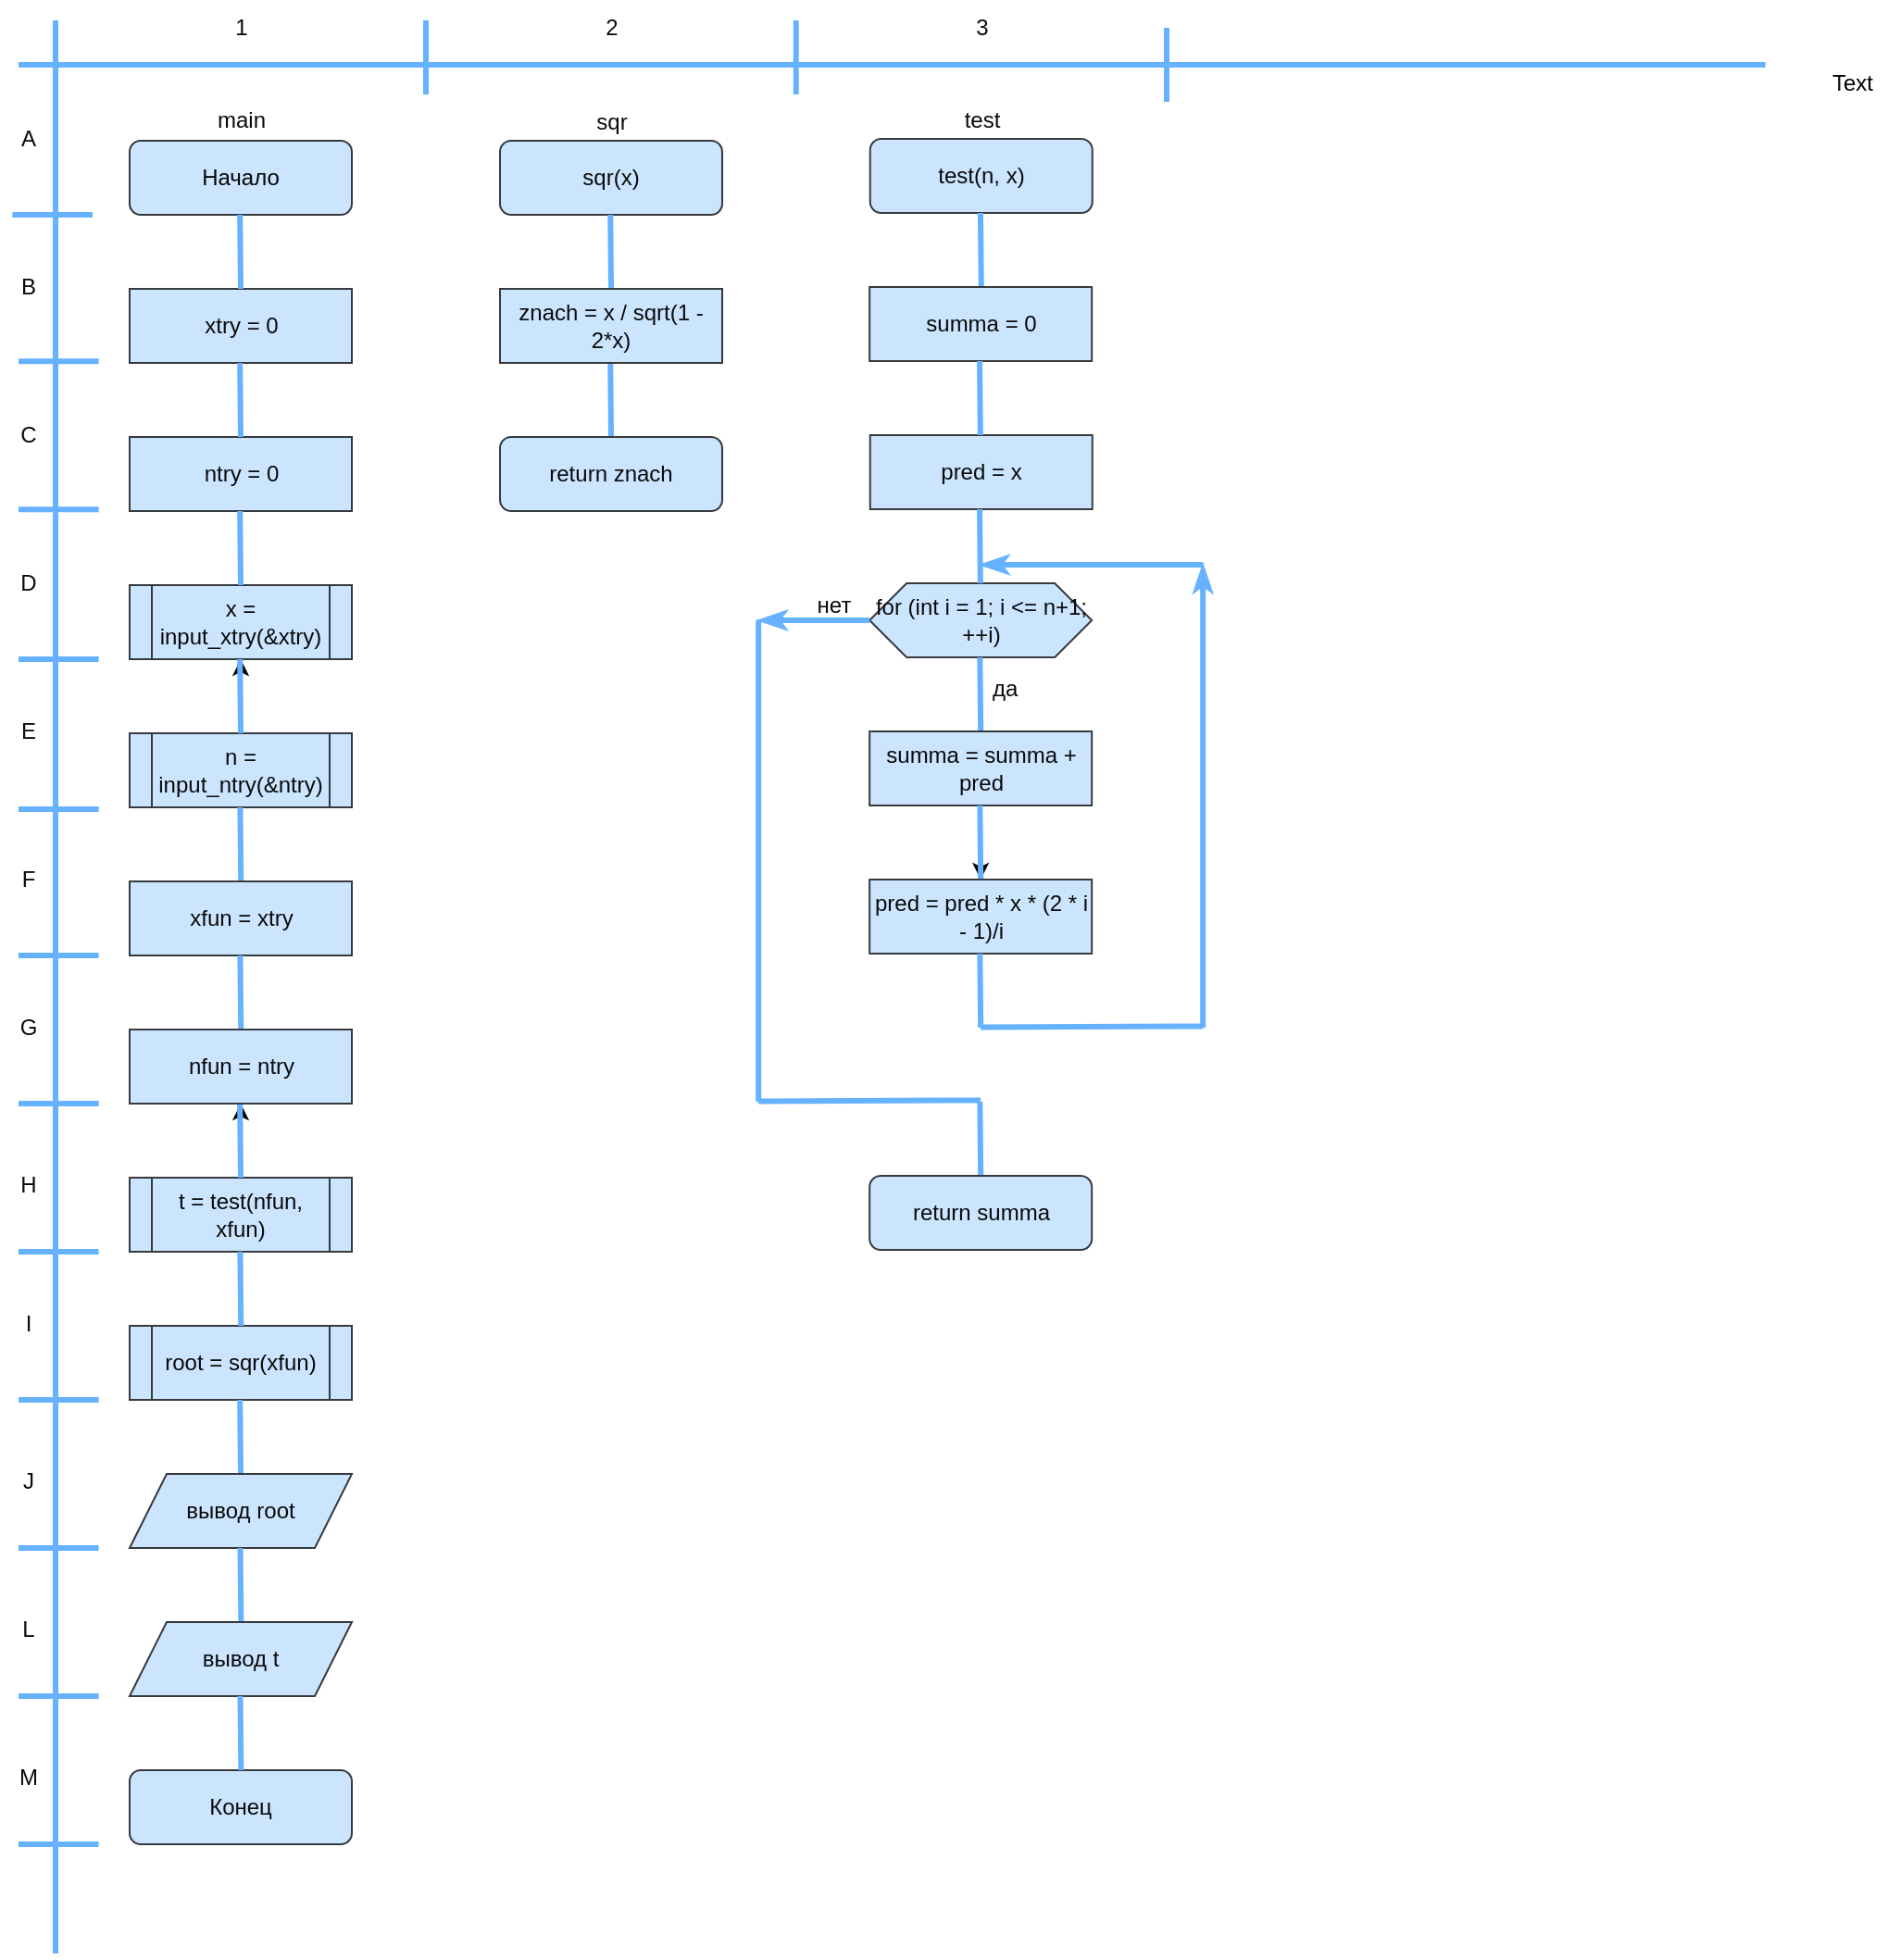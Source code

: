 <mxfile>
    <diagram id="ryQu1h_99_hGB_A9CcAF" name="Страница 1">
        <mxGraphModel dx="1202" dy="707" grid="1" gridSize="10" guides="1" tooltips="1" connect="1" arrows="1" fold="1" page="1" pageScale="1" pageWidth="3300" pageHeight="2339" background="#ffffff" math="0" shadow="0">
            <root>
                <mxCell id="0"/>
                <mxCell id="1" parent="0"/>
                <mxCell id="2" value="&lt;font color=&quot;#050505&quot;&gt;Начало&lt;/font&gt;" style="whiteSpace=wrap;html=1;fillStyle=auto;fillColor=#cce5ff;strokeColor=#36393d;rounded=1;" parent="1" vertex="1">
                    <mxGeometry x="80" y="81" width="120" height="40" as="geometry"/>
                </mxCell>
                <mxCell id="3" value="Text" style="text;html=1;align=center;verticalAlign=middle;resizable=0;points=[];autosize=1;strokeColor=none;fillColor=none;" parent="1" vertex="1">
                    <mxGeometry x="985" y="35" width="50" height="30" as="geometry"/>
                </mxCell>
                <mxCell id="22" value="" style="rounded=0;whiteSpace=wrap;html=1;fillColor=#cce5ff;strokeColor=#36393d;" parent="1" vertex="1">
                    <mxGeometry x="80" y="161" width="120" height="40" as="geometry"/>
                </mxCell>
                <mxCell id="32" value="xtry = 0" style="text;html=1;align=center;verticalAlign=middle;resizable=0;points=[];autosize=1;strokeColor=none;fillColor=none;fontSize=12;fontFamily=Helvetica;fontColor=#0A0A0A;" parent="1" vertex="1">
                    <mxGeometry x="110" y="166" width="60" height="30" as="geometry"/>
                </mxCell>
                <mxCell id="34" value="" style="rounded=0;whiteSpace=wrap;html=1;fillColor=#cce5ff;strokeColor=#36393d;" parent="1" vertex="1">
                    <mxGeometry x="80" y="241" width="120" height="40" as="geometry"/>
                </mxCell>
                <mxCell id="35" value="ntry = 0" style="text;html=1;align=center;verticalAlign=middle;resizable=0;points=[];autosize=1;strokeColor=none;fillColor=none;fontSize=12;fontFamily=Helvetica;fontColor=#0A0A0A;" parent="1" vertex="1">
                    <mxGeometry x="110" y="246" width="60" height="30" as="geometry"/>
                </mxCell>
                <mxCell id="36" value="x = input_xtry(&amp;amp;xtry)" style="shape=process;whiteSpace=wrap;html=1;backgroundOutline=1;rounded=0;strokeColor=#36393d;fontFamily=Helvetica;fontSize=12;fontColor=#0A0A0A;fillColor=#cce5ff;" parent="1" vertex="1">
                    <mxGeometry x="80" y="321" width="120" height="40" as="geometry"/>
                </mxCell>
                <mxCell id="234" value="" style="edgeStyle=none;html=1;" parent="1" source="37" target="36" edge="1">
                    <mxGeometry relative="1" as="geometry"/>
                </mxCell>
                <mxCell id="37" value="n = input_ntry(&amp;amp;ntry)" style="shape=process;whiteSpace=wrap;html=1;backgroundOutline=1;rounded=0;strokeColor=#36393d;fontFamily=Helvetica;fontSize=12;fontColor=#0A0A0A;fillColor=#cce5ff;" parent="1" vertex="1">
                    <mxGeometry x="80" y="401" width="120" height="40" as="geometry"/>
                </mxCell>
                <mxCell id="227" value="" style="edgeStyle=none;html=1;" parent="1" source="41" edge="1">
                    <mxGeometry relative="1" as="geometry">
                        <mxPoint x="140" y="601" as="targetPoint"/>
                    </mxGeometry>
                </mxCell>
                <mxCell id="41" value="t = test(nfun, xfun)" style="shape=process;whiteSpace=wrap;html=1;backgroundOutline=1;rounded=0;strokeColor=#36393d;fontFamily=Helvetica;fontSize=12;fontColor=#0A0A0A;fillColor=#cce5ff;" parent="1" vertex="1">
                    <mxGeometry x="80" y="641" width="120" height="40" as="geometry"/>
                </mxCell>
                <mxCell id="42" value="root = sqr(xfun)" style="shape=process;whiteSpace=wrap;html=1;backgroundOutline=1;rounded=0;strokeColor=#36393d;fontFamily=Helvetica;fontSize=12;fontColor=#0A0A0A;fillColor=#cce5ff;" parent="1" vertex="1">
                    <mxGeometry x="80" y="721" width="120" height="40" as="geometry"/>
                </mxCell>
                <mxCell id="45" value="Конец" style="rounded=1;whiteSpace=wrap;html=1;strokeColor=#36393d;fontFamily=Helvetica;fontSize=12;fontColor=#0A0A0A;fillColor=#cce5ff;" parent="1" vertex="1">
                    <mxGeometry x="80" y="961" width="120" height="40" as="geometry"/>
                </mxCell>
                <mxCell id="48" value="" style="endArrow=none;html=1;rounded=0;strokeColor=#66B2FF;strokeWidth=3;fontFamily=Helvetica;fontSize=12;fontColor=default;" parent="1" edge="1">
                    <mxGeometry width="50" height="50" relative="1" as="geometry">
                        <mxPoint x="140" y="161" as="sourcePoint"/>
                        <mxPoint x="139.58" y="121" as="targetPoint"/>
                    </mxGeometry>
                </mxCell>
                <mxCell id="49" value="" style="endArrow=none;html=1;rounded=0;strokeColor=#66B2FF;strokeWidth=3;fontFamily=Helvetica;fontSize=12;fontColor=default;" parent="1" edge="1">
                    <mxGeometry width="50" height="50" relative="1" as="geometry">
                        <mxPoint x="140.0" y="241" as="sourcePoint"/>
                        <mxPoint x="139.58" y="201" as="targetPoint"/>
                    </mxGeometry>
                </mxCell>
                <mxCell id="50" value="" style="endArrow=none;html=1;rounded=0;strokeColor=#66B2FF;strokeWidth=3;fontFamily=Helvetica;fontSize=12;fontColor=default;" parent="1" edge="1">
                    <mxGeometry width="50" height="50" relative="1" as="geometry">
                        <mxPoint x="140" y="321" as="sourcePoint"/>
                        <mxPoint x="139.58" y="281" as="targetPoint"/>
                    </mxGeometry>
                </mxCell>
                <mxCell id="51" value="" style="endArrow=none;html=1;rounded=0;strokeColor=#66B2FF;strokeWidth=3;fontFamily=Helvetica;fontSize=12;fontColor=default;" parent="1" edge="1">
                    <mxGeometry width="50" height="50" relative="1" as="geometry">
                        <mxPoint x="140" y="401" as="sourcePoint"/>
                        <mxPoint x="139.58" y="361" as="targetPoint"/>
                    </mxGeometry>
                </mxCell>
                <mxCell id="52" value="" style="endArrow=none;html=1;rounded=0;strokeColor=#66B2FF;strokeWidth=3;fontFamily=Helvetica;fontSize=12;fontColor=default;" parent="1" edge="1">
                    <mxGeometry width="50" height="50" relative="1" as="geometry">
                        <mxPoint x="140" y="641" as="sourcePoint"/>
                        <mxPoint x="139.58" y="601" as="targetPoint"/>
                    </mxGeometry>
                </mxCell>
                <mxCell id="59" value="" style="endArrow=none;html=1;rounded=0;strokeColor=#66B2FF;strokeWidth=3;fontFamily=Helvetica;fontSize=12;fontColor=default;" parent="1" edge="1">
                    <mxGeometry width="50" height="50" relative="1" as="geometry">
                        <mxPoint x="140" y="801" as="sourcePoint"/>
                        <mxPoint x="139.58" y="761" as="targetPoint"/>
                    </mxGeometry>
                </mxCell>
                <mxCell id="60" value="main" style="text;html=1;align=center;verticalAlign=middle;resizable=0;points=[];autosize=1;strokeColor=none;fillColor=none;fontSize=12;fontFamily=Helvetica;fontColor=#0A0A0A;" parent="1" vertex="1">
                    <mxGeometry x="115" y="55" width="50" height="30" as="geometry"/>
                </mxCell>
                <mxCell id="101" value="test(n, x)" style="rounded=1;whiteSpace=wrap;html=1;strokeColor=#36393d;fontFamily=Helvetica;fontSize=12;fontColor=#0A0A0A;fillColor=#cce5ff;" parent="1" vertex="1">
                    <mxGeometry x="479.87" y="80" width="120" height="40" as="geometry"/>
                </mxCell>
                <mxCell id="102" value="" style="endArrow=none;html=1;rounded=0;strokeColor=#66B2FF;strokeWidth=3;fontFamily=Helvetica;fontSize=12;fontColor=default;" parent="1" edge="1">
                    <mxGeometry width="50" height="50" relative="1" as="geometry">
                        <mxPoint x="539.89" y="160" as="sourcePoint"/>
                        <mxPoint x="539.47" y="120" as="targetPoint"/>
                    </mxGeometry>
                </mxCell>
                <mxCell id="103" value="for (int i = 1; i &amp;lt;= n+1; ++i)" style="shape=hexagon;perimeter=hexagonPerimeter2;whiteSpace=wrap;html=1;fixedSize=1;rounded=0;strokeColor=#36393d;fontFamily=Helvetica;fontSize=12;fontColor=#0A0A0A;fillColor=#cce5ff;" parent="1" vertex="1">
                    <mxGeometry x="479.58" y="320" width="120" height="40" as="geometry"/>
                </mxCell>
                <mxCell id="104" value="" style="endArrow=none;html=1;rounded=0;strokeColor=#66B2FF;strokeWidth=3;fontFamily=Helvetica;fontSize=12;fontColor=default;" parent="1" edge="1">
                    <mxGeometry width="50" height="50" relative="1" as="geometry">
                        <mxPoint x="539.6" y="400" as="sourcePoint"/>
                        <mxPoint x="539.18" y="360" as="targetPoint"/>
                    </mxGeometry>
                </mxCell>
                <mxCell id="232" value="" style="edgeStyle=none;html=1;" parent="1" source="105" target="107" edge="1">
                    <mxGeometry relative="1" as="geometry"/>
                </mxCell>
                <mxCell id="105" value="summa = summa + pred" style="whiteSpace=wrap;html=1;rounded=0;strokeColor=#36393d;fontFamily=Helvetica;fontSize=12;fontColor=#0A0A0A;fillColor=#cce5ff;" parent="1" vertex="1">
                    <mxGeometry x="479.58" y="400" width="120" height="40" as="geometry"/>
                </mxCell>
                <mxCell id="106" value="" style="endArrow=none;html=1;rounded=0;strokeColor=#66B2FF;strokeWidth=3;fontFamily=Helvetica;fontSize=12;fontColor=default;" parent="1" edge="1">
                    <mxGeometry width="50" height="50" relative="1" as="geometry">
                        <mxPoint x="539.6" y="480" as="sourcePoint"/>
                        <mxPoint x="539.18" y="440" as="targetPoint"/>
                    </mxGeometry>
                </mxCell>
                <mxCell id="107" value="pred = pred * x * (2 * i - 1)/i" style="whiteSpace=wrap;html=1;rounded=0;strokeColor=#36393d;fontFamily=Helvetica;fontSize=12;fontColor=#0A0A0A;fillColor=#cce5ff;" parent="1" vertex="1">
                    <mxGeometry x="479.58" y="480" width="120" height="40" as="geometry"/>
                </mxCell>
                <mxCell id="109" value="" style="endArrow=none;html=1;rounded=0;strokeColor=#66B2FF;strokeWidth=3;fontFamily=Helvetica;fontSize=12;fontColor=#0A0A0A;" parent="1" edge="1">
                    <mxGeometry width="50" height="50" relative="1" as="geometry">
                        <mxPoint x="419.58" y="600" as="sourcePoint"/>
                        <mxPoint x="419.58" y="340" as="targetPoint"/>
                    </mxGeometry>
                </mxCell>
                <mxCell id="110" value="" style="endArrow=none;html=1;rounded=0;strokeColor=#66B2FF;strokeWidth=3;fontFamily=Helvetica;fontSize=12;fontColor=#0A0A0A;" parent="1" edge="1">
                    <mxGeometry width="50" height="50" relative="1" as="geometry">
                        <mxPoint x="419.58" y="599.8" as="sourcePoint"/>
                        <mxPoint x="539.58" y="599.2" as="targetPoint"/>
                    </mxGeometry>
                </mxCell>
                <mxCell id="111" value="" style="endArrow=none;html=1;rounded=0;strokeColor=#66B2FF;strokeWidth=3;fontFamily=Helvetica;fontSize=12;fontColor=default;" parent="1" edge="1">
                    <mxGeometry width="50" height="50" relative="1" as="geometry">
                        <mxPoint x="539.6" y="640" as="sourcePoint"/>
                        <mxPoint x="539.18" y="600" as="targetPoint"/>
                    </mxGeometry>
                </mxCell>
                <mxCell id="112" value="return summa" style="rounded=1;whiteSpace=wrap;html=1;strokeColor=#36393d;fontFamily=Helvetica;fontSize=12;fontColor=#0A0A0A;fillColor=#cce5ff;" parent="1" vertex="1">
                    <mxGeometry x="479.58" y="640" width="120" height="40" as="geometry"/>
                </mxCell>
                <mxCell id="113" value="" style="edgeStyle=none;orthogonalLoop=1;jettySize=auto;html=1;rounded=0;strokeColor=#66B2FF;strokeWidth=3;fontFamily=Helvetica;fontSize=12;fontColor=#0A0A0A;endArrow=classicThin;endFill=1;" parent="1" edge="1">
                    <mxGeometry width="100" relative="1" as="geometry">
                        <mxPoint x="479.58" y="340" as="sourcePoint"/>
                        <mxPoint x="419.58" y="340" as="targetPoint"/>
                        <Array as="points"/>
                    </mxGeometry>
                </mxCell>
                <mxCell id="114" value="" style="endArrow=none;html=1;rounded=0;strokeColor=#66B2FF;strokeWidth=3;fontFamily=Helvetica;fontSize=12;fontColor=default;" parent="1" edge="1">
                    <mxGeometry width="50" height="50" relative="1" as="geometry">
                        <mxPoint x="539.6" y="560" as="sourcePoint"/>
                        <mxPoint x="539.18" y="520" as="targetPoint"/>
                    </mxGeometry>
                </mxCell>
                <mxCell id="115" value="" style="endArrow=none;html=1;rounded=0;strokeColor=#66B2FF;strokeWidth=3;fontFamily=Helvetica;fontSize=12;fontColor=#0A0A0A;" parent="1" edge="1">
                    <mxGeometry width="50" height="50" relative="1" as="geometry">
                        <mxPoint x="539.58" y="559.8" as="sourcePoint"/>
                        <mxPoint x="659.58" y="559.2" as="targetPoint"/>
                    </mxGeometry>
                </mxCell>
                <mxCell id="118" value="нет" style="text;html=1;align=center;verticalAlign=middle;resizable=0;points=[];autosize=1;strokeColor=none;fillColor=none;fontSize=12;fontFamily=Helvetica;fontColor=#0A0A0A;" parent="1" vertex="1">
                    <mxGeometry x="439.87" y="317" width="40" height="30" as="geometry"/>
                </mxCell>
                <mxCell id="119" value="да&amp;nbsp;" style="text;html=1;align=center;verticalAlign=middle;resizable=0;points=[];autosize=1;strokeColor=none;fillColor=none;fontSize=12;fontFamily=Helvetica;fontColor=#0A0A0A;" parent="1" vertex="1">
                    <mxGeometry x="533.58" y="362" width="40" height="30" as="geometry"/>
                </mxCell>
                <mxCell id="120" value="test" style="text;html=1;align=center;verticalAlign=middle;resizable=0;points=[];autosize=1;strokeColor=none;fillColor=none;fontSize=12;fontFamily=Helvetica;fontColor=#0A0A0A;" parent="1" vertex="1">
                    <mxGeometry x="519.87" y="55" width="40" height="30" as="geometry"/>
                </mxCell>
                <mxCell id="121" value="" style="edgeStyle=none;orthogonalLoop=1;jettySize=auto;html=1;rounded=0;strokeColor=#66B2FF;strokeWidth=3;fontFamily=Helvetica;fontSize=12;fontColor=#0A0A0A;endArrow=classicThin;endFill=1;" parent="1" edge="1">
                    <mxGeometry width="100" relative="1" as="geometry">
                        <mxPoint x="659.58" y="560" as="sourcePoint"/>
                        <mxPoint x="659.58" y="310" as="targetPoint"/>
                        <Array as="points"/>
                    </mxGeometry>
                </mxCell>
                <mxCell id="122" value="sqr(x)" style="rounded=1;whiteSpace=wrap;html=1;strokeColor=#36393d;fontFamily=Helvetica;fontSize=12;fontColor=#0A0A0A;fillColor=#cce5ff;" parent="1" vertex="1">
                    <mxGeometry x="280" y="81" width="120" height="40" as="geometry"/>
                </mxCell>
                <mxCell id="123" value="sqr" style="text;html=1;align=center;verticalAlign=middle;resizable=0;points=[];autosize=1;strokeColor=none;fillColor=none;fontSize=12;fontFamily=Helvetica;fontColor=#0A0A0A;" parent="1" vertex="1">
                    <mxGeometry x="320" y="56" width="40" height="30" as="geometry"/>
                </mxCell>
                <mxCell id="125" value="" style="endArrow=none;html=1;rounded=0;strokeColor=#66B2FF;strokeWidth=3;fontFamily=Helvetica;fontSize=12;fontColor=default;" parent="1" edge="1">
                    <mxGeometry width="50" height="50" relative="1" as="geometry">
                        <mxPoint x="340.02" y="161" as="sourcePoint"/>
                        <mxPoint x="339.6" y="121" as="targetPoint"/>
                    </mxGeometry>
                </mxCell>
                <mxCell id="126" value="" style="endArrow=none;html=1;rounded=0;strokeColor=#66B2FF;strokeWidth=3;fontFamily=Helvetica;fontSize=12;fontColor=default;" parent="1" edge="1">
                    <mxGeometry width="50" height="50" relative="1" as="geometry">
                        <mxPoint x="340.02" y="241" as="sourcePoint"/>
                        <mxPoint x="339.6" y="201" as="targetPoint"/>
                    </mxGeometry>
                </mxCell>
                <mxCell id="128" value="return znach" style="rounded=1;whiteSpace=wrap;html=1;strokeColor=#36393d;fontFamily=Helvetica;fontSize=12;fontColor=#0A0A0A;fillColor=#cce5ff;" parent="1" vertex="1">
                    <mxGeometry x="280" y="241" width="120" height="40" as="geometry"/>
                </mxCell>
                <mxCell id="137" value="znach = x / sqrt(1 - 2*x)" style="whiteSpace=wrap;html=1;rounded=0;strokeColor=#36393d;fontFamily=Helvetica;fontSize=12;fontColor=#0A0A0A;fillColor=#cce5ff;" parent="1" vertex="1">
                    <mxGeometry x="280" y="161" width="120" height="40" as="geometry"/>
                </mxCell>
                <mxCell id="162" value="" style="edgeStyle=none;orthogonalLoop=1;jettySize=auto;html=1;rounded=0;strokeColor=#66B2FF;strokeWidth=3;fontFamily=Helvetica;fontSize=12;fontColor=#0A0A0A;endArrow=classicThin;endFill=1;" parent="1" edge="1">
                    <mxGeometry width="100" relative="1" as="geometry">
                        <mxPoint x="659.58" y="310" as="sourcePoint"/>
                        <mxPoint x="539.58" y="310" as="targetPoint"/>
                        <Array as="points"/>
                    </mxGeometry>
                </mxCell>
                <mxCell id="222" value="вывод root" style="shape=parallelogram;perimeter=parallelogramPerimeter;whiteSpace=wrap;html=1;fixedSize=1;rounded=0;strokeColor=#36393d;fontFamily=Helvetica;fontSize=12;fontColor=#0A0A0A;fillColor=#cce5ff;" parent="1" vertex="1">
                    <mxGeometry x="80" y="801" width="120" height="40" as="geometry"/>
                </mxCell>
                <mxCell id="223" value="" style="endArrow=none;html=1;rounded=0;strokeColor=#66B2FF;strokeWidth=3;fontFamily=Helvetica;fontSize=12;fontColor=default;" parent="1" edge="1">
                    <mxGeometry width="50" height="50" relative="1" as="geometry">
                        <mxPoint x="140.18" y="881" as="sourcePoint"/>
                        <mxPoint x="139.76" y="841" as="targetPoint"/>
                    </mxGeometry>
                </mxCell>
                <mxCell id="224" value="вывод t" style="shape=parallelogram;perimeter=parallelogramPerimeter;whiteSpace=wrap;html=1;fixedSize=1;rounded=0;strokeColor=#36393d;fontFamily=Helvetica;fontSize=12;fontColor=#0A0A0A;fillColor=#cce5ff;" parent="1" vertex="1">
                    <mxGeometry x="80" y="881" width="120" height="40" as="geometry"/>
                </mxCell>
                <mxCell id="225" value="" style="endArrow=none;html=1;rounded=0;strokeColor=#66B2FF;strokeWidth=3;fontFamily=Helvetica;fontSize=12;fontColor=default;" parent="1" edge="1">
                    <mxGeometry width="50" height="50" relative="1" as="geometry">
                        <mxPoint x="140.18" y="961" as="sourcePoint"/>
                        <mxPoint x="139.76" y="921" as="targetPoint"/>
                    </mxGeometry>
                </mxCell>
                <mxCell id="228" value="" style="endArrow=none;html=1;rounded=0;strokeColor=#66B2FF;strokeWidth=3;fontFamily=Helvetica;fontSize=12;fontColor=default;" parent="1" edge="1">
                    <mxGeometry width="50" height="50" relative="1" as="geometry">
                        <mxPoint x="140.13" y="721" as="sourcePoint"/>
                        <mxPoint x="139.71" y="681" as="targetPoint"/>
                    </mxGeometry>
                </mxCell>
                <mxCell id="229" value="summa = 0" style="whiteSpace=wrap;html=1;rounded=0;strokeColor=#36393d;fontFamily=Helvetica;fontSize=12;fontColor=#0A0A0A;fillColor=#cce5ff;" parent="1" vertex="1">
                    <mxGeometry x="479.58" y="160" width="120" height="40" as="geometry"/>
                </mxCell>
                <mxCell id="230" value="pred = x" style="whiteSpace=wrap;html=1;rounded=0;strokeColor=#36393d;fontFamily=Helvetica;fontSize=12;fontColor=#0A0A0A;fillColor=#cce5ff;" parent="1" vertex="1">
                    <mxGeometry x="479.87" y="240" width="120" height="40" as="geometry"/>
                </mxCell>
                <mxCell id="231" value="" style="endArrow=none;html=1;rounded=0;strokeColor=#66B2FF;strokeWidth=3;fontFamily=Helvetica;fontSize=12;fontColor=default;" parent="1" edge="1">
                    <mxGeometry width="50" height="50" relative="1" as="geometry">
                        <mxPoint x="539.43" y="240" as="sourcePoint"/>
                        <mxPoint x="539.01" y="200" as="targetPoint"/>
                    </mxGeometry>
                </mxCell>
                <mxCell id="233" value="" style="endArrow=none;html=1;rounded=0;strokeColor=#66B2FF;strokeWidth=3;fontFamily=Helvetica;fontSize=12;fontColor=default;" parent="1" edge="1">
                    <mxGeometry width="50" height="50" relative="1" as="geometry">
                        <mxPoint x="539.43" y="320" as="sourcePoint"/>
                        <mxPoint x="539.01" y="280" as="targetPoint"/>
                    </mxGeometry>
                </mxCell>
                <mxCell id="235" value="" style="endArrow=none;html=1;rounded=0;strokeColor=#66B2FF;strokeWidth=3;fontFamily=Helvetica;fontSize=12;fontColor=default;" parent="1" edge="1">
                    <mxGeometry width="50" height="50" relative="1" as="geometry">
                        <mxPoint x="140.13" y="481" as="sourcePoint"/>
                        <mxPoint x="139.71" y="441" as="targetPoint"/>
                    </mxGeometry>
                </mxCell>
                <mxCell id="236" value="" style="rounded=0;whiteSpace=wrap;html=1;fillColor=#cce5ff;strokeColor=#36393d;" parent="1" vertex="1">
                    <mxGeometry x="80" y="481" width="120" height="40" as="geometry"/>
                </mxCell>
                <mxCell id="237" value="xfun = xtry" style="text;html=1;align=center;verticalAlign=middle;resizable=0;points=[];autosize=1;strokeColor=none;fillColor=none;fontSize=12;fontFamily=Helvetica;fontColor=#0A0A0A;" parent="1" vertex="1">
                    <mxGeometry x="100" y="486" width="80" height="30" as="geometry"/>
                </mxCell>
                <mxCell id="238" value="" style="endArrow=none;html=1;rounded=0;strokeColor=#66B2FF;strokeWidth=3;fontFamily=Helvetica;fontSize=12;fontColor=default;" parent="1" edge="1">
                    <mxGeometry width="50" height="50" relative="1" as="geometry">
                        <mxPoint x="140.13" y="561" as="sourcePoint"/>
                        <mxPoint x="139.71" y="521" as="targetPoint"/>
                    </mxGeometry>
                </mxCell>
                <mxCell id="239" value="" style="rounded=0;whiteSpace=wrap;html=1;fillColor=#cce5ff;strokeColor=#36393d;" parent="1" vertex="1">
                    <mxGeometry x="80" y="561" width="120" height="40" as="geometry"/>
                </mxCell>
                <mxCell id="240" value="nfun = ntry" style="text;html=1;align=center;verticalAlign=middle;resizable=0;points=[];autosize=1;strokeColor=none;fillColor=none;fontSize=12;fontFamily=Helvetica;fontColor=#0A0A0A;" parent="1" vertex="1">
                    <mxGeometry x="100" y="566" width="80" height="30" as="geometry"/>
                </mxCell>
                <mxCell id="242" value="" style="endArrow=none;html=1;rounded=0;strokeColor=#66B2FF;strokeWidth=3;fontFamily=Helvetica;fontSize=12;fontColor=default;" edge="1" parent="1">
                    <mxGeometry width="50" height="50" relative="1" as="geometry">
                        <mxPoint x="20" y="40" as="sourcePoint"/>
                        <mxPoint x="963.333" y="40" as="targetPoint"/>
                    </mxGeometry>
                </mxCell>
                <mxCell id="243" value="" style="endArrow=none;html=1;rounded=0;strokeColor=#66B2FF;strokeWidth=3;fontFamily=Helvetica;fontSize=12;fontColor=default;" edge="1" parent="1">
                    <mxGeometry width="50" height="50" relative="1" as="geometry">
                        <mxPoint x="40" y="1060" as="sourcePoint"/>
                        <mxPoint x="40.0" y="16" as="targetPoint"/>
                    </mxGeometry>
                </mxCell>
                <mxCell id="247" value="" style="endArrow=none;html=1;rounded=0;strokeColor=#66B2FF;strokeWidth=3;fontFamily=Helvetica;fontSize=12;fontColor=default;" edge="1" parent="1">
                    <mxGeometry width="50" height="50" relative="1" as="geometry">
                        <mxPoint x="16.67" y="121" as="sourcePoint"/>
                        <mxPoint x="60" y="121" as="targetPoint"/>
                    </mxGeometry>
                </mxCell>
                <mxCell id="248" value="" style="endArrow=none;html=1;rounded=0;strokeColor=#66B2FF;strokeWidth=3;fontFamily=Helvetica;fontSize=12;fontColor=default;" edge="1" parent="1">
                    <mxGeometry width="50" height="50" relative="1" as="geometry">
                        <mxPoint x="20.0" y="200.17" as="sourcePoint"/>
                        <mxPoint x="63.33" y="200.17" as="targetPoint"/>
                    </mxGeometry>
                </mxCell>
                <mxCell id="249" value="" style="endArrow=none;html=1;rounded=0;strokeColor=#66B2FF;strokeWidth=3;fontFamily=Helvetica;fontSize=12;fontColor=default;" edge="1" parent="1">
                    <mxGeometry width="50" height="50" relative="1" as="geometry">
                        <mxPoint x="20.0" y="280.17" as="sourcePoint"/>
                        <mxPoint x="63.33" y="280.17" as="targetPoint"/>
                    </mxGeometry>
                </mxCell>
                <mxCell id="250" value="" style="endArrow=none;html=1;rounded=0;strokeColor=#66B2FF;strokeWidth=3;fontFamily=Helvetica;fontSize=12;fontColor=default;" edge="1" parent="1">
                    <mxGeometry width="50" height="50" relative="1" as="geometry">
                        <mxPoint x="20" y="361.0" as="sourcePoint"/>
                        <mxPoint x="63.33" y="361.0" as="targetPoint"/>
                    </mxGeometry>
                </mxCell>
                <mxCell id="251" value="" style="endArrow=none;html=1;rounded=0;strokeColor=#66B2FF;strokeWidth=3;fontFamily=Helvetica;fontSize=12;fontColor=default;" edge="1" parent="1">
                    <mxGeometry width="50" height="50" relative="1" as="geometry">
                        <mxPoint x="20" y="442.0" as="sourcePoint"/>
                        <mxPoint x="63.33" y="442.0" as="targetPoint"/>
                    </mxGeometry>
                </mxCell>
                <mxCell id="252" value="" style="endArrow=none;html=1;rounded=0;strokeColor=#66B2FF;strokeWidth=3;fontFamily=Helvetica;fontSize=12;fontColor=default;" edge="1" parent="1">
                    <mxGeometry width="50" height="50" relative="1" as="geometry">
                        <mxPoint x="20" y="521.0" as="sourcePoint"/>
                        <mxPoint x="63.33" y="521.0" as="targetPoint"/>
                    </mxGeometry>
                </mxCell>
                <mxCell id="253" value="" style="endArrow=none;html=1;rounded=0;strokeColor=#66B2FF;strokeWidth=3;fontFamily=Helvetica;fontSize=12;fontColor=default;" edge="1" parent="1">
                    <mxGeometry width="50" height="50" relative="1" as="geometry">
                        <mxPoint x="20" y="601.0" as="sourcePoint"/>
                        <mxPoint x="63.33" y="601.0" as="targetPoint"/>
                    </mxGeometry>
                </mxCell>
                <mxCell id="254" value="" style="endArrow=none;html=1;rounded=0;strokeColor=#66B2FF;strokeWidth=3;fontFamily=Helvetica;fontSize=12;fontColor=default;" edge="1" parent="1">
                    <mxGeometry width="50" height="50" relative="1" as="geometry">
                        <mxPoint x="20" y="681.0" as="sourcePoint"/>
                        <mxPoint x="63.33" y="681.0" as="targetPoint"/>
                    </mxGeometry>
                </mxCell>
                <mxCell id="255" value="" style="endArrow=none;html=1;rounded=0;strokeColor=#66B2FF;strokeWidth=3;fontFamily=Helvetica;fontSize=12;fontColor=default;" edge="1" parent="1">
                    <mxGeometry width="50" height="50" relative="1" as="geometry">
                        <mxPoint x="20" y="761.0" as="sourcePoint"/>
                        <mxPoint x="63.33" y="761.0" as="targetPoint"/>
                    </mxGeometry>
                </mxCell>
                <mxCell id="256" value="" style="endArrow=none;html=1;rounded=0;strokeColor=#66B2FF;strokeWidth=3;fontFamily=Helvetica;fontSize=12;fontColor=default;" edge="1" parent="1">
                    <mxGeometry width="50" height="50" relative="1" as="geometry">
                        <mxPoint x="20" y="841.0" as="sourcePoint"/>
                        <mxPoint x="63.33" y="841.0" as="targetPoint"/>
                    </mxGeometry>
                </mxCell>
                <mxCell id="257" value="" style="endArrow=none;html=1;rounded=0;strokeColor=#66B2FF;strokeWidth=3;fontFamily=Helvetica;fontSize=12;fontColor=default;" edge="1" parent="1">
                    <mxGeometry width="50" height="50" relative="1" as="geometry">
                        <mxPoint x="20" y="921.0" as="sourcePoint"/>
                        <mxPoint x="63.33" y="921.0" as="targetPoint"/>
                    </mxGeometry>
                </mxCell>
                <mxCell id="258" value="" style="endArrow=none;html=1;rounded=0;strokeColor=#66B2FF;strokeWidth=3;fontFamily=Helvetica;fontSize=12;fontColor=default;" edge="1" parent="1">
                    <mxGeometry width="50" height="50" relative="1" as="geometry">
                        <mxPoint x="20" y="1001.0" as="sourcePoint"/>
                        <mxPoint x="63.33" y="1001.0" as="targetPoint"/>
                    </mxGeometry>
                </mxCell>
                <mxCell id="259" value="1" style="text;html=1;align=center;verticalAlign=middle;resizable=0;points=[];autosize=1;strokeColor=none;fillColor=none;fontSize=12;fontFamily=Helvetica;fontColor=#0A0A0A;" vertex="1" parent="1">
                    <mxGeometry x="125" y="5" width="30" height="30" as="geometry"/>
                </mxCell>
                <mxCell id="260" value="2" style="text;html=1;align=center;verticalAlign=middle;resizable=0;points=[];autosize=1;strokeColor=none;fillColor=none;fontSize=12;fontFamily=Helvetica;fontColor=#0A0A0A;" vertex="1" parent="1">
                    <mxGeometry x="325" y="5" width="30" height="30" as="geometry"/>
                </mxCell>
                <mxCell id="261" value="3" style="text;html=1;align=center;verticalAlign=middle;resizable=0;points=[];autosize=1;strokeColor=none;fillColor=none;fontSize=12;fontFamily=Helvetica;fontColor=#0A0A0A;" vertex="1" parent="1">
                    <mxGeometry x="525" y="5" width="30" height="30" as="geometry"/>
                </mxCell>
                <mxCell id="262" value="" style="endArrow=none;html=1;rounded=0;strokeColor=#66B2FF;strokeWidth=3;fontFamily=Helvetica;fontSize=12;fontColor=default;" edge="1" parent="1">
                    <mxGeometry width="50" height="50" relative="1" as="geometry">
                        <mxPoint x="640" y="60" as="sourcePoint"/>
                        <mxPoint x="640" y="20" as="targetPoint"/>
                    </mxGeometry>
                </mxCell>
                <mxCell id="263" value="A" style="text;html=1;align=center;verticalAlign=middle;resizable=0;points=[];autosize=1;strokeColor=none;fillColor=none;fontSize=12;fontFamily=Helvetica;fontColor=#0A0A0A;" vertex="1" parent="1">
                    <mxGeometry x="10" y="65" width="30" height="30" as="geometry"/>
                </mxCell>
                <mxCell id="264" value="B" style="text;html=1;align=center;verticalAlign=middle;resizable=0;points=[];autosize=1;strokeColor=none;fillColor=none;fontSize=12;fontFamily=Helvetica;fontColor=#0A0A0A;" vertex="1" parent="1">
                    <mxGeometry x="10" y="145" width="30" height="30" as="geometry"/>
                </mxCell>
                <mxCell id="265" value="C" style="text;html=1;align=center;verticalAlign=middle;resizable=0;points=[];autosize=1;strokeColor=none;fillColor=none;fontSize=12;fontFamily=Helvetica;fontColor=#0A0A0A;" vertex="1" parent="1">
                    <mxGeometry x="10" y="225" width="30" height="30" as="geometry"/>
                </mxCell>
                <mxCell id="266" value="D" style="text;html=1;align=center;verticalAlign=middle;resizable=0;points=[];autosize=1;strokeColor=none;fillColor=none;fontSize=12;fontFamily=Helvetica;fontColor=#0A0A0A;" vertex="1" parent="1">
                    <mxGeometry x="10" y="305" width="30" height="30" as="geometry"/>
                </mxCell>
                <mxCell id="267" value="E" style="text;html=1;align=center;verticalAlign=middle;resizable=0;points=[];autosize=1;strokeColor=none;fillColor=none;fontSize=12;fontFamily=Helvetica;fontColor=#0A0A0A;" vertex="1" parent="1">
                    <mxGeometry x="10" y="385" width="30" height="30" as="geometry"/>
                </mxCell>
                <mxCell id="268" value="F" style="text;html=1;align=center;verticalAlign=middle;resizable=0;points=[];autosize=1;strokeColor=none;fillColor=none;fontSize=12;fontFamily=Helvetica;fontColor=#0A0A0A;" vertex="1" parent="1">
                    <mxGeometry x="10" y="465" width="30" height="30" as="geometry"/>
                </mxCell>
                <mxCell id="269" value="G" style="text;html=1;align=center;verticalAlign=middle;resizable=0;points=[];autosize=1;strokeColor=none;fillColor=none;fontSize=12;fontFamily=Helvetica;fontColor=#0A0A0A;" vertex="1" parent="1">
                    <mxGeometry x="10" y="545" width="30" height="30" as="geometry"/>
                </mxCell>
                <mxCell id="270" value="H" style="text;html=1;align=center;verticalAlign=middle;resizable=0;points=[];autosize=1;strokeColor=none;fillColor=none;fontSize=12;fontFamily=Helvetica;fontColor=#0A0A0A;" vertex="1" parent="1">
                    <mxGeometry x="10" y="630" width="30" height="30" as="geometry"/>
                </mxCell>
                <mxCell id="271" value="I" style="text;html=1;align=center;verticalAlign=middle;resizable=0;points=[];autosize=1;strokeColor=none;fillColor=none;fontSize=12;fontFamily=Helvetica;fontColor=#0A0A0A;" vertex="1" parent="1">
                    <mxGeometry x="10" y="705" width="30" height="30" as="geometry"/>
                </mxCell>
                <mxCell id="272" value="J" style="text;html=1;align=center;verticalAlign=middle;resizable=0;points=[];autosize=1;strokeColor=none;fillColor=none;fontSize=12;fontFamily=Helvetica;fontColor=#0A0A0A;" vertex="1" parent="1">
                    <mxGeometry x="10" y="790" width="30" height="30" as="geometry"/>
                </mxCell>
                <mxCell id="273" value="L" style="text;html=1;align=center;verticalAlign=middle;resizable=0;points=[];autosize=1;strokeColor=none;fillColor=none;fontSize=12;fontFamily=Helvetica;fontColor=#0A0A0A;" vertex="1" parent="1">
                    <mxGeometry x="10" y="870" width="30" height="30" as="geometry"/>
                </mxCell>
                <mxCell id="274" value="M" style="text;html=1;align=center;verticalAlign=middle;resizable=0;points=[];autosize=1;strokeColor=none;fillColor=none;fontSize=12;fontFamily=Helvetica;fontColor=#0A0A0A;" vertex="1" parent="1">
                    <mxGeometry x="10" y="950" width="30" height="30" as="geometry"/>
                </mxCell>
                <mxCell id="275" value="" style="endArrow=none;html=1;rounded=0;strokeColor=#66B2FF;strokeWidth=3;fontFamily=Helvetica;fontSize=12;fontColor=default;" edge="1" parent="1">
                    <mxGeometry width="50" height="50" relative="1" as="geometry">
                        <mxPoint x="439.87" y="56" as="sourcePoint"/>
                        <mxPoint x="439.87" y="16" as="targetPoint"/>
                    </mxGeometry>
                </mxCell>
                <mxCell id="276" value="" style="endArrow=none;html=1;rounded=0;strokeColor=#66B2FF;strokeWidth=3;fontFamily=Helvetica;fontSize=12;fontColor=default;" edge="1" parent="1">
                    <mxGeometry width="50" height="50" relative="1" as="geometry">
                        <mxPoint x="240.0" y="56" as="sourcePoint"/>
                        <mxPoint x="240.0" y="16" as="targetPoint"/>
                    </mxGeometry>
                </mxCell>
            </root>
        </mxGraphModel>
    </diagram>
</mxfile>